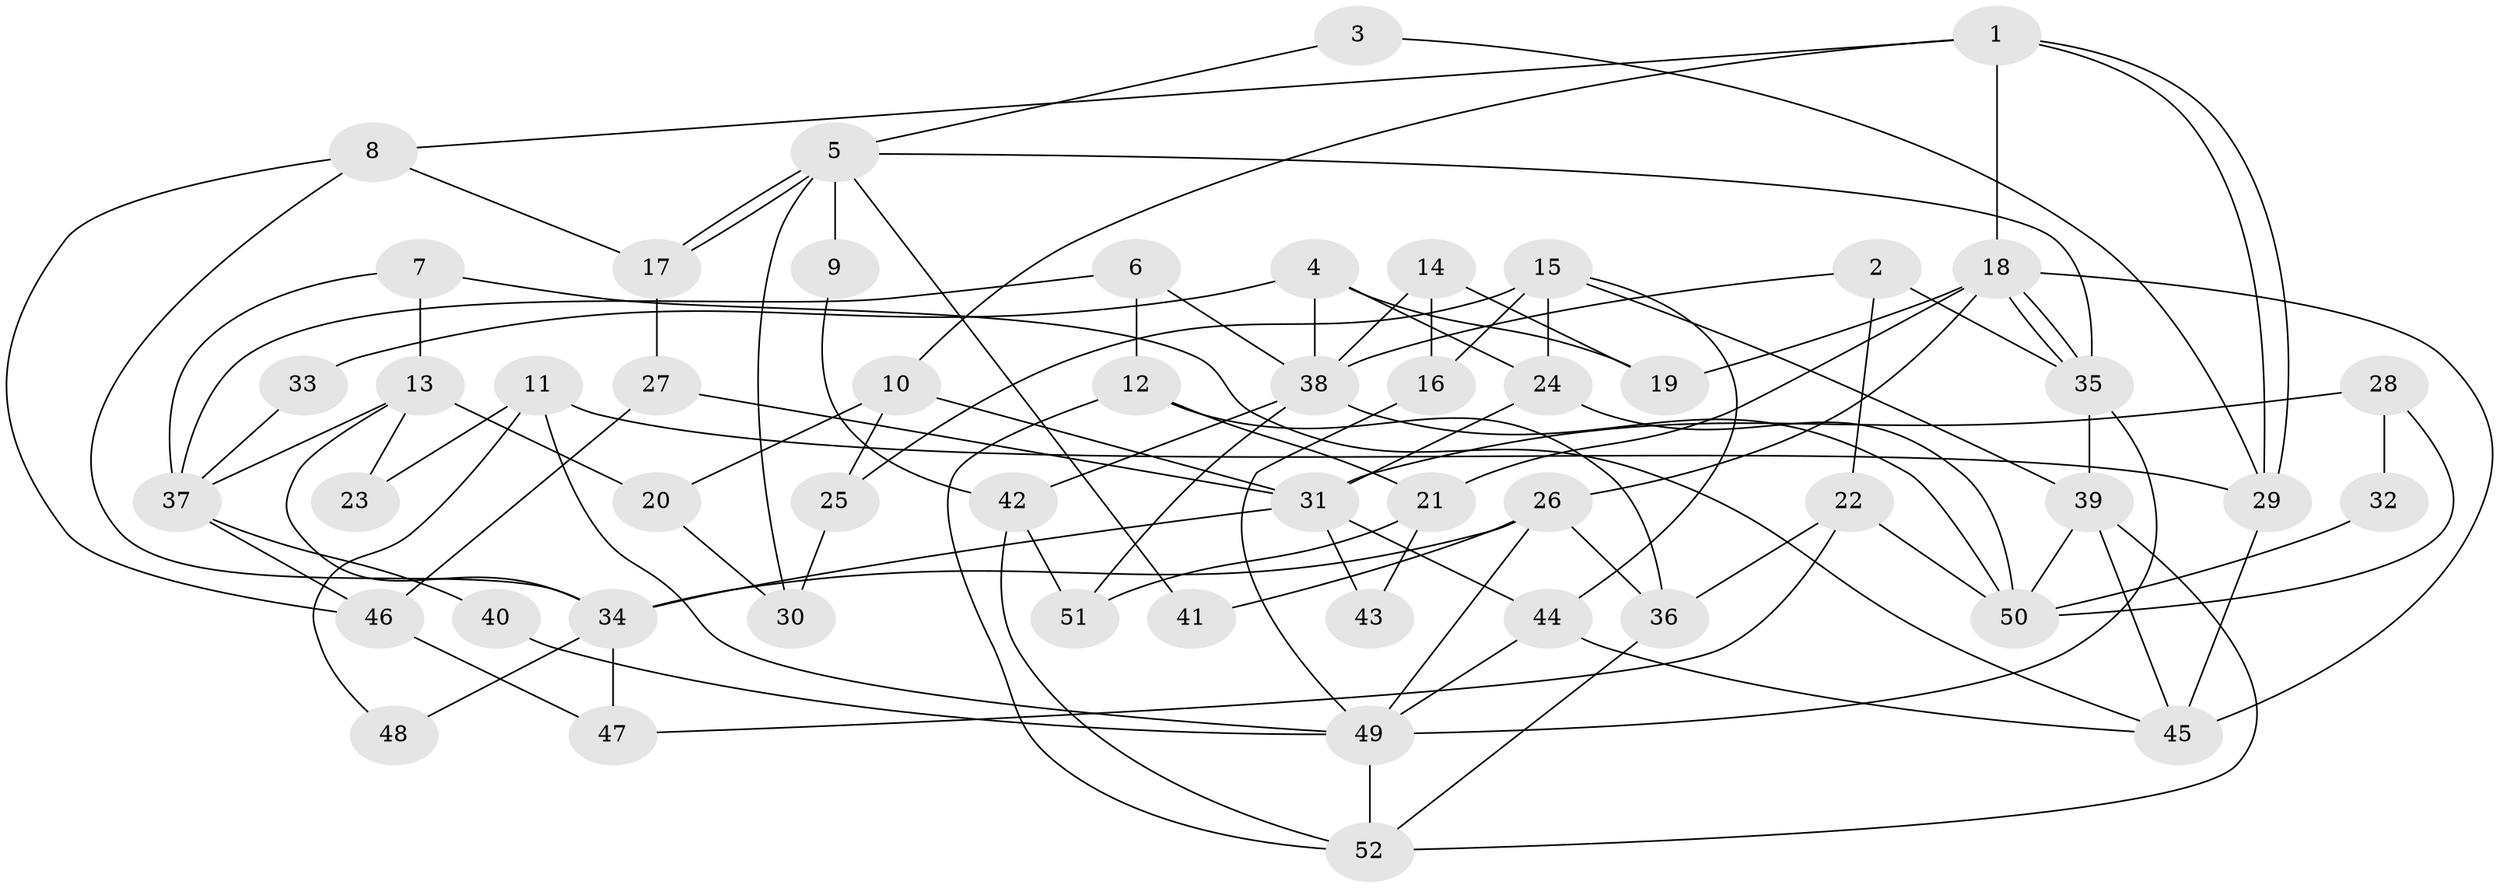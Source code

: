 // Generated by graph-tools (version 1.1) at 2025/50/03/09/25 04:50:23]
// undirected, 52 vertices, 104 edges
graph export_dot {
graph [start="1"]
  node [color=gray90,style=filled];
  1;
  2;
  3;
  4;
  5;
  6;
  7;
  8;
  9;
  10;
  11;
  12;
  13;
  14;
  15;
  16;
  17;
  18;
  19;
  20;
  21;
  22;
  23;
  24;
  25;
  26;
  27;
  28;
  29;
  30;
  31;
  32;
  33;
  34;
  35;
  36;
  37;
  38;
  39;
  40;
  41;
  42;
  43;
  44;
  45;
  46;
  47;
  48;
  49;
  50;
  51;
  52;
  1 -- 8;
  1 -- 29;
  1 -- 29;
  1 -- 10;
  1 -- 18;
  2 -- 38;
  2 -- 22;
  2 -- 35;
  3 -- 29;
  3 -- 5;
  4 -- 24;
  4 -- 19;
  4 -- 33;
  4 -- 38;
  5 -- 35;
  5 -- 17;
  5 -- 17;
  5 -- 9;
  5 -- 30;
  5 -- 41;
  6 -- 37;
  6 -- 12;
  6 -- 38;
  7 -- 45;
  7 -- 13;
  7 -- 37;
  8 -- 46;
  8 -- 17;
  8 -- 34;
  9 -- 42;
  10 -- 31;
  10 -- 20;
  10 -- 25;
  11 -- 29;
  11 -- 49;
  11 -- 23;
  11 -- 48;
  12 -- 36;
  12 -- 21;
  12 -- 52;
  13 -- 34;
  13 -- 20;
  13 -- 23;
  13 -- 37;
  14 -- 38;
  14 -- 16;
  14 -- 19;
  15 -- 39;
  15 -- 44;
  15 -- 16;
  15 -- 24;
  15 -- 25;
  16 -- 49;
  17 -- 27;
  18 -- 35;
  18 -- 35;
  18 -- 19;
  18 -- 21;
  18 -- 26;
  18 -- 45;
  20 -- 30;
  21 -- 51;
  21 -- 43;
  22 -- 50;
  22 -- 36;
  22 -- 47;
  24 -- 50;
  24 -- 31;
  25 -- 30;
  26 -- 49;
  26 -- 34;
  26 -- 36;
  26 -- 41;
  27 -- 31;
  27 -- 46;
  28 -- 31;
  28 -- 50;
  28 -- 32;
  29 -- 45;
  31 -- 34;
  31 -- 43;
  31 -- 44;
  32 -- 50;
  33 -- 37;
  34 -- 47;
  34 -- 48;
  35 -- 39;
  35 -- 49;
  36 -- 52;
  37 -- 40;
  37 -- 46;
  38 -- 42;
  38 -- 50;
  38 -- 51;
  39 -- 52;
  39 -- 45;
  39 -- 50;
  40 -- 49;
  42 -- 52;
  42 -- 51;
  44 -- 45;
  44 -- 49;
  46 -- 47;
  49 -- 52;
}
